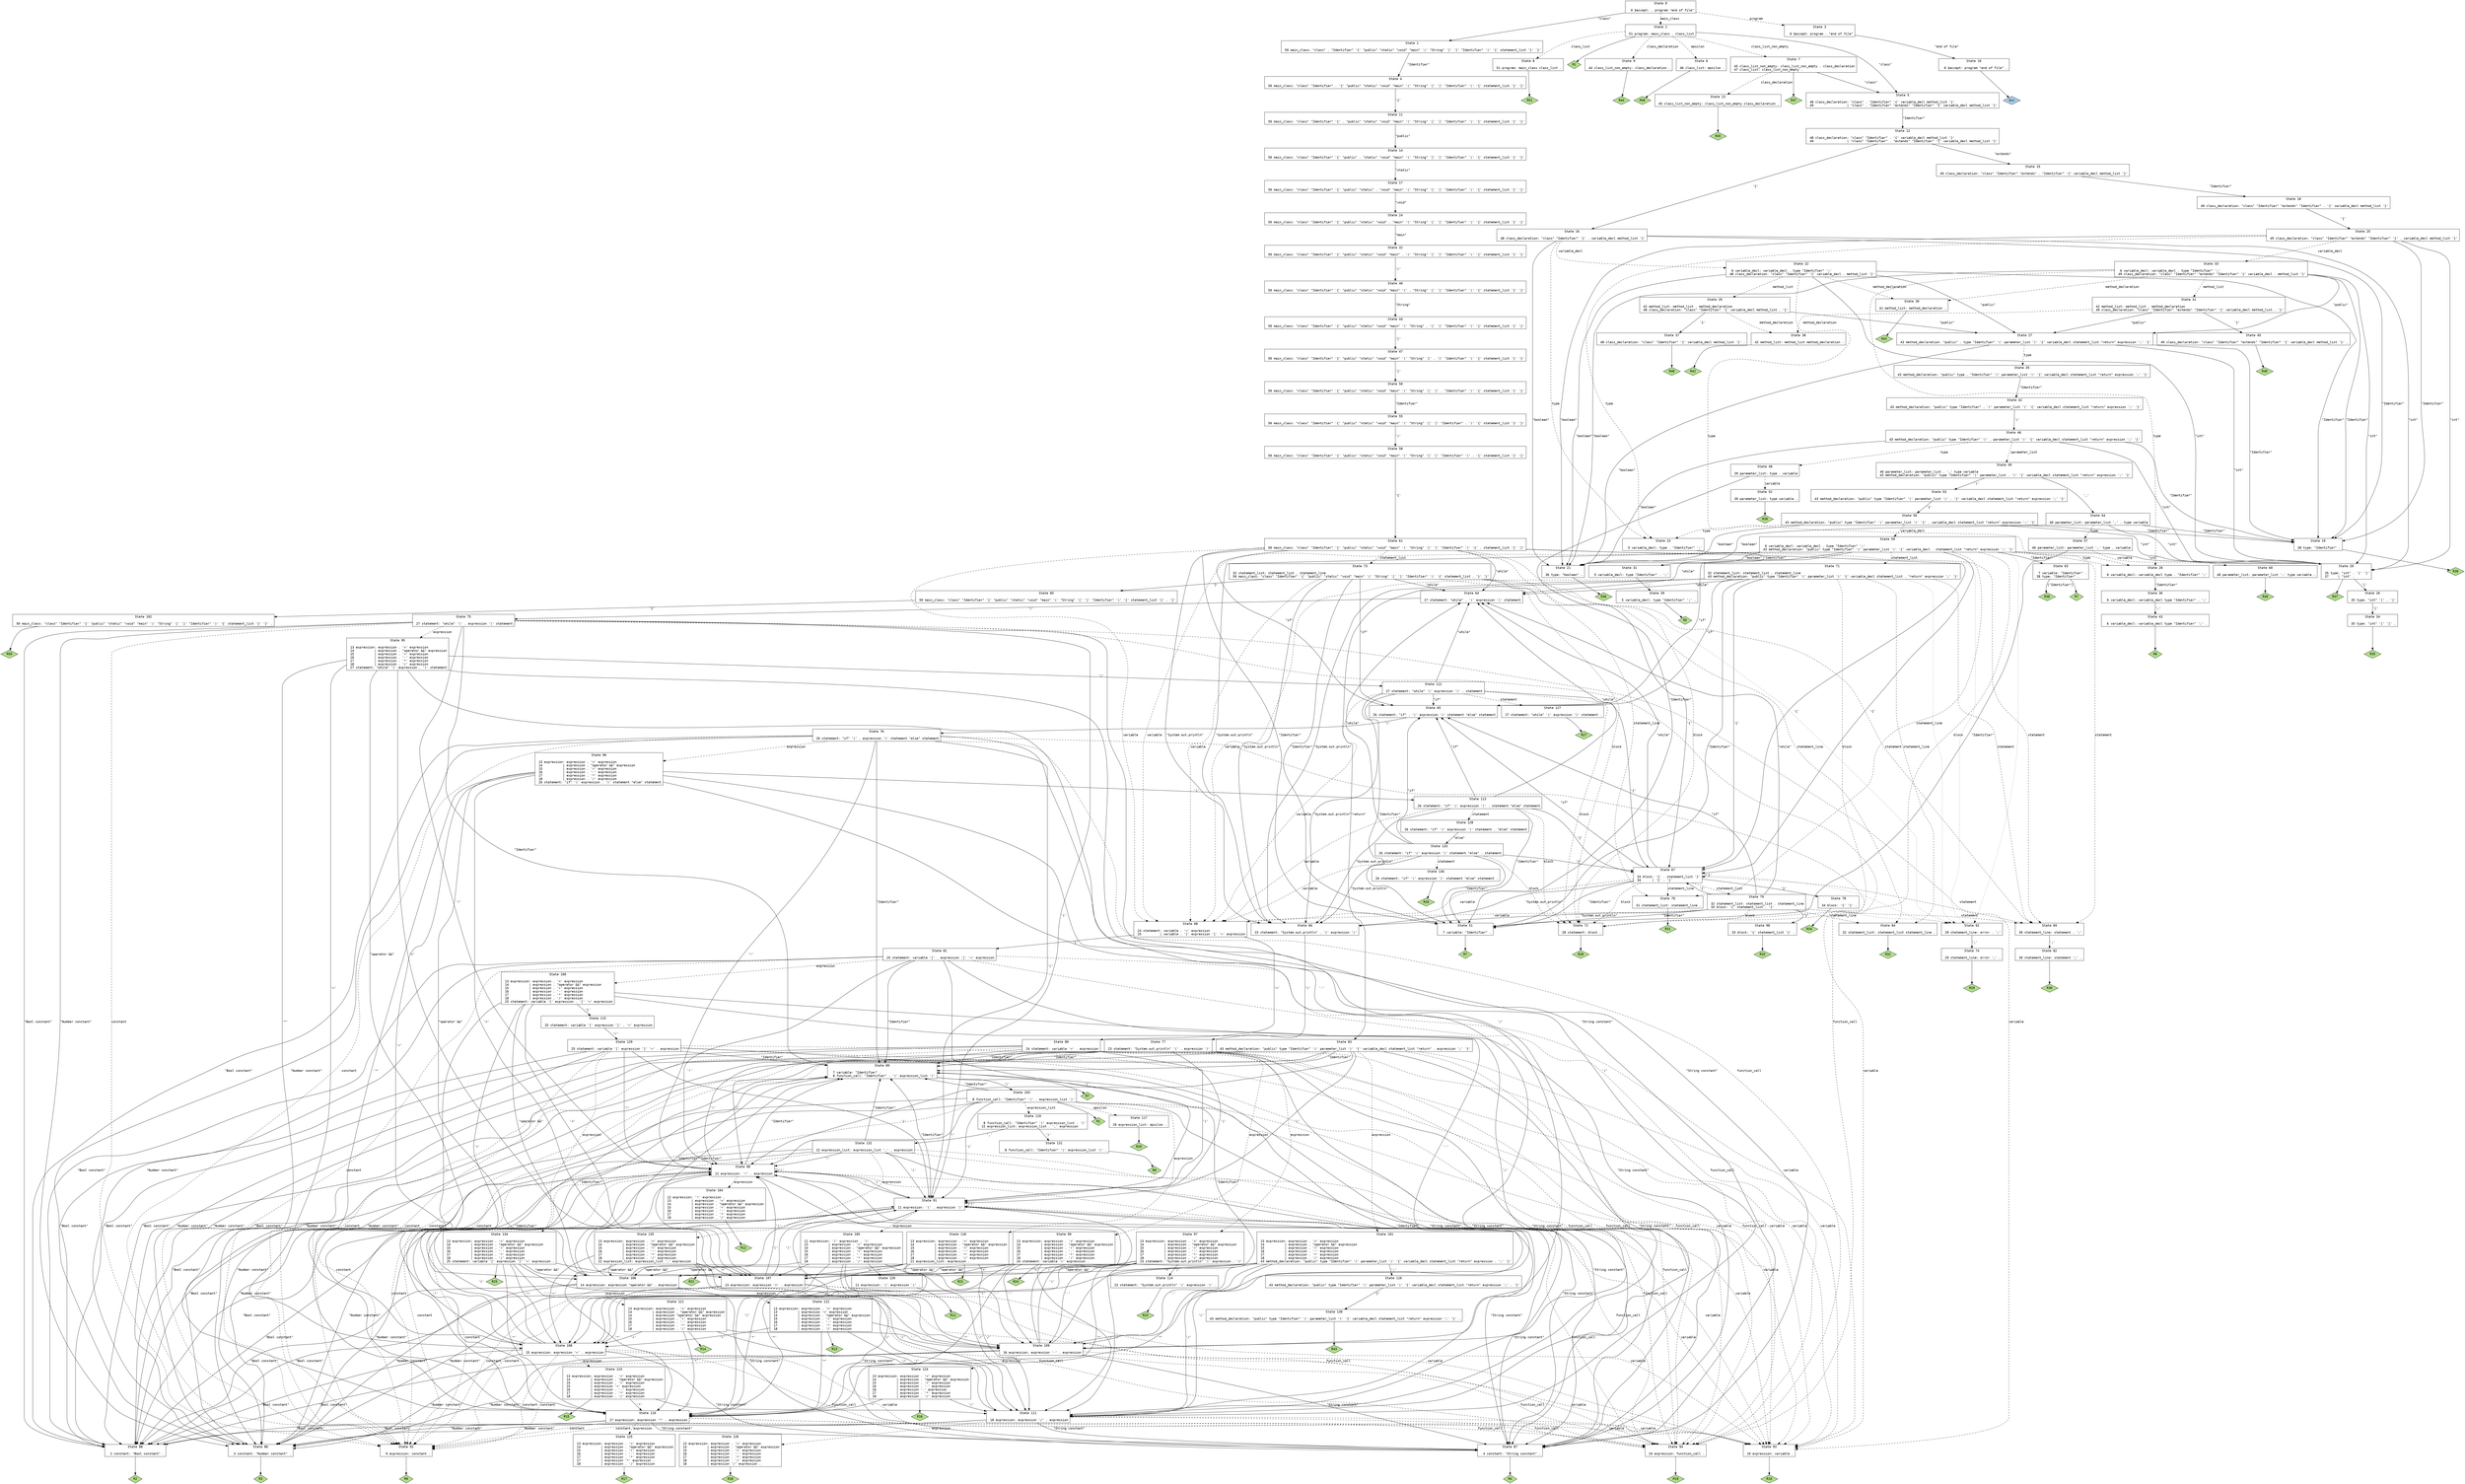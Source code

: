 // Generated by GNU Bison 3.0.2.
// Report bugs to <bug-bison@gnu.org>.
// Home page: <http://www.gnu.org/software/bison/>.

digraph "grammar.y"
{
  node [fontname = courier, shape = box, colorscheme = paired6]
  edge [fontname = courier]

  0 [label="State 0\n\l  0 $accept: . program \"end of file\"\l"]
  0 -> 1 [style=solid label="\"class\""]
  0 -> 2 [style=dashed label="main_class"]
  0 -> 3 [style=dashed label="program"]
  1 [label="State 1\n\l 50 main_class: \"class\" . \"Identifier\" '{' \"public\" \"static\" \"void\" \"main\" '(' \"String\" '[' ']' \"Identifier\" ')' '{' statement_list '}' '}'\l"]
  1 -> 4 [style=solid label="\"Identifier\""]
  2 [label="State 2\n\l 51 program: main_class . class_list\l"]
  2 -> 5 [style=solid label="\"class\""]
  2 -> 6 [style=dashed label="epsilon"]
  2 -> 7 [style=dashed label="class_list_non_empty"]
  2 -> 8 [style=dashed label="class_list"]
  2 -> 9 [style=dashed label="class_declaration"]
  2 -> "2R1" [style=solid]
 "2R1" [label="R1", fillcolor=3, shape=diamond, style=filled]
  3 [label="State 3\n\l  0 $accept: program . \"end of file\"\l"]
  3 -> 10 [style=solid label="\"end of file\""]
  4 [label="State 4\n\l 50 main_class: \"class\" \"Identifier\" . '{' \"public\" \"static\" \"void\" \"main\" '(' \"String\" '[' ']' \"Identifier\" ')' '{' statement_list '}' '}'\l"]
  4 -> 11 [style=solid label="'{'"]
  5 [label="State 5\n\l 48 class_declaration: \"class\" . \"Identifier\" '{' variable_decl method_list '}'\l 49                  | \"class\" . \"Identifier\" \"extends\" \"Identifier\" '{' variable_decl method_list '}'\l"]
  5 -> 12 [style=solid label="\"Identifier\""]
  6 [label="State 6\n\l 46 class_list: epsilon .\l"]
  6 -> "6R46" [style=solid]
 "6R46" [label="R46", fillcolor=3, shape=diamond, style=filled]
  7 [label="State 7\n\l 45 class_list_non_empty: class_list_non_empty . class_declaration\l 47 class_list: class_list_non_empty .\l"]
  7 -> 5 [style=solid label="\"class\""]
  7 -> 13 [style=dashed label="class_declaration"]
  7 -> "7R47" [style=solid]
 "7R47" [label="R47", fillcolor=3, shape=diamond, style=filled]
  8 [label="State 8\n\l 51 program: main_class class_list .\l"]
  8 -> "8R51" [style=solid]
 "8R51" [label="R51", fillcolor=3, shape=diamond, style=filled]
  9 [label="State 9\n\l 44 class_list_non_empty: class_declaration .\l"]
  9 -> "9R44" [style=solid]
 "9R44" [label="R44", fillcolor=3, shape=diamond, style=filled]
  10 [label="State 10\n\l  0 $accept: program \"end of file\" .\l"]
  10 -> "10R0" [style=solid]
 "10R0" [label="Acc", fillcolor=1, shape=diamond, style=filled]
  11 [label="State 11\n\l 50 main_class: \"class\" \"Identifier\" '{' . \"public\" \"static\" \"void\" \"main\" '(' \"String\" '[' ']' \"Identifier\" ')' '{' statement_list '}' '}'\l"]
  11 -> 14 [style=solid label="\"public\""]
  12 [label="State 12\n\l 48 class_declaration: \"class\" \"Identifier\" . '{' variable_decl method_list '}'\l 49                  | \"class\" \"Identifier\" . \"extends\" \"Identifier\" '{' variable_decl method_list '}'\l"]
  12 -> 15 [style=solid label="\"extends\""]
  12 -> 16 [style=solid label="'{'"]
  13 [label="State 13\n\l 45 class_list_non_empty: class_list_non_empty class_declaration .\l"]
  13 -> "13R45" [style=solid]
 "13R45" [label="R45", fillcolor=3, shape=diamond, style=filled]
  14 [label="State 14\n\l 50 main_class: \"class\" \"Identifier\" '{' \"public\" . \"static\" \"void\" \"main\" '(' \"String\" '[' ']' \"Identifier\" ')' '{' statement_list '}' '}'\l"]
  14 -> 17 [style=solid label="\"static\""]
  15 [label="State 15\n\l 49 class_declaration: \"class\" \"Identifier\" \"extends\" . \"Identifier\" '{' variable_decl method_list '}'\l"]
  15 -> 18 [style=solid label="\"Identifier\""]
  16 [label="State 16\n\l 48 class_declaration: \"class\" \"Identifier\" '{' . variable_decl method_list '}'\l"]
  16 -> 19 [style=solid label="\"Identifier\""]
  16 -> 20 [style=solid label="\"int\""]
  16 -> 21 [style=solid label="\"boolean\""]
  16 -> 22 [style=dashed label="variable_decl"]
  16 -> 23 [style=dashed label="type"]
  17 [label="State 17\n\l 50 main_class: \"class\" \"Identifier\" '{' \"public\" \"static\" . \"void\" \"main\" '(' \"String\" '[' ']' \"Identifier\" ')' '{' statement_list '}' '}'\l"]
  17 -> 24 [style=solid label="\"void\""]
  18 [label="State 18\n\l 49 class_declaration: \"class\" \"Identifier\" \"extends\" \"Identifier\" . '{' variable_decl method_list '}'\l"]
  18 -> 25 [style=solid label="'{'"]
  19 [label="State 19\n\l 38 type: \"Identifier\" .\l"]
  19 -> "19R38" [style=solid]
 "19R38" [label="R38", fillcolor=3, shape=diamond, style=filled]
  20 [label="State 20\n\l 35 type: \"int\" . '[' ']'\l 37     | \"int\" .\l"]
  20 -> 26 [style=solid label="'['"]
  20 -> "20R37" [style=solid]
 "20R37" [label="R37", fillcolor=3, shape=diamond, style=filled]
  21 [label="State 21\n\l 36 type: \"boolean\" .\l"]
  21 -> "21R36" [style=solid]
 "21R36" [label="R36", fillcolor=3, shape=diamond, style=filled]
  22 [label="State 22\n\l  6 variable_decl: variable_decl . type \"Identifier\" ';'\l 48 class_declaration: \"class\" \"Identifier\" '{' variable_decl . method_list '}'\l"]
  22 -> 19 [style=solid label="\"Identifier\""]
  22 -> 27 [style=solid label="\"public\""]
  22 -> 20 [style=solid label="\"int\""]
  22 -> 21 [style=solid label="\"boolean\""]
  22 -> 28 [style=dashed label="type"]
  22 -> 29 [style=dashed label="method_list"]
  22 -> 30 [style=dashed label="method_declaration"]
  23 [label="State 23\n\l  5 variable_decl: type . \"Identifier\" ';'\l"]
  23 -> 31 [style=solid label="\"Identifier\""]
  24 [label="State 24\n\l 50 main_class: \"class\" \"Identifier\" '{' \"public\" \"static\" \"void\" . \"main\" '(' \"String\" '[' ']' \"Identifier\" ')' '{' statement_list '}' '}'\l"]
  24 -> 32 [style=solid label="\"main\""]
  25 [label="State 25\n\l 49 class_declaration: \"class\" \"Identifier\" \"extends\" \"Identifier\" '{' . variable_decl method_list '}'\l"]
  25 -> 19 [style=solid label="\"Identifier\""]
  25 -> 20 [style=solid label="\"int\""]
  25 -> 21 [style=solid label="\"boolean\""]
  25 -> 33 [style=dashed label="variable_decl"]
  25 -> 23 [style=dashed label="type"]
  26 [label="State 26\n\l 35 type: \"int\" '[' . ']'\l"]
  26 -> 34 [style=solid label="']'"]
  27 [label="State 27\n\l 43 method_declaration: \"public\" . type \"Identifier\" '(' parameter_list ')' '{' variable_decl statement_list \"return\" expression ';' '}'\l"]
  27 -> 19 [style=solid label="\"Identifier\""]
  27 -> 20 [style=solid label="\"int\""]
  27 -> 21 [style=solid label="\"boolean\""]
  27 -> 35 [style=dashed label="type"]
  28 [label="State 28\n\l  6 variable_decl: variable_decl type . \"Identifier\" ';'\l"]
  28 -> 36 [style=solid label="\"Identifier\""]
  29 [label="State 29\n\l 42 method_list: method_list . method_declaration\l 48 class_declaration: \"class\" \"Identifier\" '{' variable_decl method_list . '}'\l"]
  29 -> 27 [style=solid label="\"public\""]
  29 -> 37 [style=solid label="'}'"]
  29 -> 38 [style=dashed label="method_declaration"]
  30 [label="State 30\n\l 41 method_list: method_declaration .\l"]
  30 -> "30R41" [style=solid]
 "30R41" [label="R41", fillcolor=3, shape=diamond, style=filled]
  31 [label="State 31\n\l  5 variable_decl: type \"Identifier\" . ';'\l"]
  31 -> 39 [style=solid label="';'"]
  32 [label="State 32\n\l 50 main_class: \"class\" \"Identifier\" '{' \"public\" \"static\" \"void\" \"main\" . '(' \"String\" '[' ']' \"Identifier\" ')' '{' statement_list '}' '}'\l"]
  32 -> 40 [style=solid label="'('"]
  33 [label="State 33\n\l  6 variable_decl: variable_decl . type \"Identifier\" ';'\l 49 class_declaration: \"class\" \"Identifier\" \"extends\" \"Identifier\" '{' variable_decl . method_list '}'\l"]
  33 -> 19 [style=solid label="\"Identifier\""]
  33 -> 27 [style=solid label="\"public\""]
  33 -> 20 [style=solid label="\"int\""]
  33 -> 21 [style=solid label="\"boolean\""]
  33 -> 28 [style=dashed label="type"]
  33 -> 41 [style=dashed label="method_list"]
  33 -> 30 [style=dashed label="method_declaration"]
  34 [label="State 34\n\l 35 type: \"int\" '[' ']' .\l"]
  34 -> "34R35" [style=solid]
 "34R35" [label="R35", fillcolor=3, shape=diamond, style=filled]
  35 [label="State 35\n\l 43 method_declaration: \"public\" type . \"Identifier\" '(' parameter_list ')' '{' variable_decl statement_list \"return\" expression ';' '}'\l"]
  35 -> 42 [style=solid label="\"Identifier\""]
  36 [label="State 36\n\l  6 variable_decl: variable_decl type \"Identifier\" . ';'\l"]
  36 -> 43 [style=solid label="';'"]
  37 [label="State 37\n\l 48 class_declaration: \"class\" \"Identifier\" '{' variable_decl method_list '}' .\l"]
  37 -> "37R48" [style=solid]
 "37R48" [label="R48", fillcolor=3, shape=diamond, style=filled]
  38 [label="State 38\n\l 42 method_list: method_list method_declaration .\l"]
  38 -> "38R42" [style=solid]
 "38R42" [label="R42", fillcolor=3, shape=diamond, style=filled]
  39 [label="State 39\n\l  5 variable_decl: type \"Identifier\" ';' .\l"]
  39 -> "39R5" [style=solid]
 "39R5" [label="R5", fillcolor=3, shape=diamond, style=filled]
  40 [label="State 40\n\l 50 main_class: \"class\" \"Identifier\" '{' \"public\" \"static\" \"void\" \"main\" '(' . \"String\" '[' ']' \"Identifier\" ')' '{' statement_list '}' '}'\l"]
  40 -> 44 [style=solid label="\"String\""]
  41 [label="State 41\n\l 42 method_list: method_list . method_declaration\l 49 class_declaration: \"class\" \"Identifier\" \"extends\" \"Identifier\" '{' variable_decl method_list . '}'\l"]
  41 -> 27 [style=solid label="\"public\""]
  41 -> 45 [style=solid label="'}'"]
  41 -> 38 [style=dashed label="method_declaration"]
  42 [label="State 42\n\l 43 method_declaration: \"public\" type \"Identifier\" . '(' parameter_list ')' '{' variable_decl statement_list \"return\" expression ';' '}'\l"]
  42 -> 46 [style=solid label="'('"]
  43 [label="State 43\n\l  6 variable_decl: variable_decl type \"Identifier\" ';' .\l"]
  43 -> "43R6" [style=solid]
 "43R6" [label="R6", fillcolor=3, shape=diamond, style=filled]
  44 [label="State 44\n\l 50 main_class: \"class\" \"Identifier\" '{' \"public\" \"static\" \"void\" \"main\" '(' \"String\" . '[' ']' \"Identifier\" ')' '{' statement_list '}' '}'\l"]
  44 -> 47 [style=solid label="'['"]
  45 [label="State 45\n\l 49 class_declaration: \"class\" \"Identifier\" \"extends\" \"Identifier\" '{' variable_decl method_list '}' .\l"]
  45 -> "45R49" [style=solid]
 "45R49" [label="R49", fillcolor=3, shape=diamond, style=filled]
  46 [label="State 46\n\l 43 method_declaration: \"public\" type \"Identifier\" '(' . parameter_list ')' '{' variable_decl statement_list \"return\" expression ';' '}'\l"]
  46 -> 19 [style=solid label="\"Identifier\""]
  46 -> 20 [style=solid label="\"int\""]
  46 -> 21 [style=solid label="\"boolean\""]
  46 -> 48 [style=dashed label="type"]
  46 -> 49 [style=dashed label="parameter_list"]
  47 [label="State 47\n\l 50 main_class: \"class\" \"Identifier\" '{' \"public\" \"static\" \"void\" \"main\" '(' \"String\" '[' . ']' \"Identifier\" ')' '{' statement_list '}' '}'\l"]
  47 -> 50 [style=solid label="']'"]
  48 [label="State 48\n\l 39 parameter_list: type . variable\l"]
  48 -> 51 [style=solid label="\"Identifier\""]
  48 -> 52 [style=dashed label="variable"]
  49 [label="State 49\n\l 40 parameter_list: parameter_list . ',' type variable\l 43 method_declaration: \"public\" type \"Identifier\" '(' parameter_list . ')' '{' variable_decl statement_list \"return\" expression ';' '}'\l"]
  49 -> 53 [style=solid label="')'"]
  49 -> 54 [style=solid label="','"]
  50 [label="State 50\n\l 50 main_class: \"class\" \"Identifier\" '{' \"public\" \"static\" \"void\" \"main\" '(' \"String\" '[' ']' . \"Identifier\" ')' '{' statement_list '}' '}'\l"]
  50 -> 55 [style=solid label="\"Identifier\""]
  51 [label="State 51\n\l  7 variable: \"Identifier\" .\l"]
  51 -> "51R7" [style=solid]
 "51R7" [label="R7", fillcolor=3, shape=diamond, style=filled]
  52 [label="State 52\n\l 39 parameter_list: type variable .\l"]
  52 -> "52R39" [style=solid]
 "52R39" [label="R39", fillcolor=3, shape=diamond, style=filled]
  53 [label="State 53\n\l 43 method_declaration: \"public\" type \"Identifier\" '(' parameter_list ')' . '{' variable_decl statement_list \"return\" expression ';' '}'\l"]
  53 -> 56 [style=solid label="'{'"]
  54 [label="State 54\n\l 40 parameter_list: parameter_list ',' . type variable\l"]
  54 -> 19 [style=solid label="\"Identifier\""]
  54 -> 20 [style=solid label="\"int\""]
  54 -> 21 [style=solid label="\"boolean\""]
  54 -> 57 [style=dashed label="type"]
  55 [label="State 55\n\l 50 main_class: \"class\" \"Identifier\" '{' \"public\" \"static\" \"void\" \"main\" '(' \"String\" '[' ']' \"Identifier\" . ')' '{' statement_list '}' '}'\l"]
  55 -> 58 [style=solid label="')'"]
  56 [label="State 56\n\l 43 method_declaration: \"public\" type \"Identifier\" '(' parameter_list ')' '{' . variable_decl statement_list \"return\" expression ';' '}'\l"]
  56 -> 19 [style=solid label="\"Identifier\""]
  56 -> 20 [style=solid label="\"int\""]
  56 -> 21 [style=solid label="\"boolean\""]
  56 -> 59 [style=dashed label="variable_decl"]
  56 -> 23 [style=dashed label="type"]
  57 [label="State 57\n\l 40 parameter_list: parameter_list ',' type . variable\l"]
  57 -> 51 [style=solid label="\"Identifier\""]
  57 -> 60 [style=dashed label="variable"]
  58 [label="State 58\n\l 50 main_class: \"class\" \"Identifier\" '{' \"public\" \"static\" \"void\" \"main\" '(' \"String\" '[' ']' \"Identifier\" ')' . '{' statement_list '}' '}'\l"]
  58 -> 61 [style=solid label="'{'"]
  59 [label="State 59\n\l  6 variable_decl: variable_decl . type \"Identifier\" ';'\l 43 method_declaration: \"public\" type \"Identifier\" '(' parameter_list ')' '{' variable_decl . statement_list \"return\" expression ';' '}'\l"]
  59 -> 62 [style=dotted]
  59 -> 63 [style=solid label="\"Identifier\""]
  59 -> 64 [style=solid label="\"while\""]
  59 -> 65 [style=solid label="\"if\""]
  59 -> 66 [style=solid label="\"System.out.println\""]
  59 -> 20 [style=solid label="\"int\""]
  59 -> 21 [style=solid label="\"boolean\""]
  59 -> 67 [style=solid label="'{'"]
  59 -> 68 [style=dashed label="variable"]
  59 -> 69 [style=dashed label="statement"]
  59 -> 70 [style=dashed label="statement_line"]
  59 -> 71 [style=dashed label="statement_list"]
  59 -> 72 [style=dashed label="block"]
  59 -> 28 [style=dashed label="type"]
  60 [label="State 60\n\l 40 parameter_list: parameter_list ',' type variable .\l"]
  60 -> "60R40" [style=solid]
 "60R40" [label="R40", fillcolor=3, shape=diamond, style=filled]
  61 [label="State 61\n\l 50 main_class: \"class\" \"Identifier\" '{' \"public\" \"static\" \"void\" \"main\" '(' \"String\" '[' ']' \"Identifier\" ')' '{' . statement_list '}' '}'\l"]
  61 -> 62 [style=dotted]
  61 -> 51 [style=solid label="\"Identifier\""]
  61 -> 64 [style=solid label="\"while\""]
  61 -> 65 [style=solid label="\"if\""]
  61 -> 66 [style=solid label="\"System.out.println\""]
  61 -> 67 [style=solid label="'{'"]
  61 -> 68 [style=dashed label="variable"]
  61 -> 69 [style=dashed label="statement"]
  61 -> 70 [style=dashed label="statement_line"]
  61 -> 73 [style=dashed label="statement_list"]
  61 -> 72 [style=dashed label="block"]
  62 [label="State 62\n\l 29 statement_line: error . ';'\l"]
  62 -> 74 [style=solid label="';'"]
  63 [label="State 63\n\l  7 variable: \"Identifier\" .\l 38 type: \"Identifier\" .\l"]
  63 -> "63R7" [style=solid]
 "63R7" [label="R7", fillcolor=3, shape=diamond, style=filled]
  63 -> "63R38" [label="[\"Identifier\"]", style=solid]
 "63R38" [label="R38", fillcolor=3, shape=diamond, style=filled]
  64 [label="State 64\n\l 27 statement: \"while\" . '(' expression ')' statement\l"]
  64 -> 75 [style=solid label="'('"]
  65 [label="State 65\n\l 26 statement: \"if\" . '(' expression ')' statement \"else\" statement\l"]
  65 -> 76 [style=solid label="'('"]
  66 [label="State 66\n\l 23 statement: \"System.out.println\" . '(' expression ')'\l"]
  66 -> 77 [style=solid label="'('"]
  67 [label="State 67\n\l 33 block: '{' . statement_list '}'\l 34      | '{' . '}'\l"]
  67 -> 62 [style=dotted]
  67 -> 51 [style=solid label="\"Identifier\""]
  67 -> 64 [style=solid label="\"while\""]
  67 -> 65 [style=solid label="\"if\""]
  67 -> 66 [style=solid label="\"System.out.println\""]
  67 -> 67 [style=solid label="'{'"]
  67 -> 78 [style=solid label="'}'"]
  67 -> 68 [style=dashed label="variable"]
  67 -> 69 [style=dashed label="statement"]
  67 -> 70 [style=dashed label="statement_line"]
  67 -> 79 [style=dashed label="statement_list"]
  67 -> 72 [style=dashed label="block"]
  68 [label="State 68\n\l 24 statement: variable . '=' expression\l 25          | variable . '[' expression ']' '=' expression\l"]
  68 -> 80 [style=solid label="'='"]
  68 -> 81 [style=solid label="'['"]
  69 [label="State 69\n\l 30 statement_line: statement . ';'\l"]
  69 -> 82 [style=solid label="';'"]
  70 [label="State 70\n\l 31 statement_list: statement_line .\l"]
  70 -> "70R31" [style=solid]
 "70R31" [label="R31", fillcolor=3, shape=diamond, style=filled]
  71 [label="State 71\n\l 32 statement_list: statement_list . statement_line\l 43 method_declaration: \"public\" type \"Identifier\" '(' parameter_list ')' '{' variable_decl statement_list . \"return\" expression ';' '}'\l"]
  71 -> 62 [style=dotted]
  71 -> 51 [style=solid label="\"Identifier\""]
  71 -> 64 [style=solid label="\"while\""]
  71 -> 65 [style=solid label="\"if\""]
  71 -> 83 [style=solid label="\"return\""]
  71 -> 66 [style=solid label="\"System.out.println\""]
  71 -> 67 [style=solid label="'{'"]
  71 -> 68 [style=dashed label="variable"]
  71 -> 69 [style=dashed label="statement"]
  71 -> 84 [style=dashed label="statement_line"]
  71 -> 72 [style=dashed label="block"]
  72 [label="State 72\n\l 28 statement: block .\l"]
  72 -> "72R28" [style=solid]
 "72R28" [label="R28", fillcolor=3, shape=diamond, style=filled]
  73 [label="State 73\n\l 32 statement_list: statement_list . statement_line\l 50 main_class: \"class\" \"Identifier\" '{' \"public\" \"static\" \"void\" \"main\" '(' \"String\" '[' ']' \"Identifier\" ')' '{' statement_list . '}' '}'\l"]
  73 -> 62 [style=dotted]
  73 -> 51 [style=solid label="\"Identifier\""]
  73 -> 64 [style=solid label="\"while\""]
  73 -> 65 [style=solid label="\"if\""]
  73 -> 66 [style=solid label="\"System.out.println\""]
  73 -> 67 [style=solid label="'{'"]
  73 -> 85 [style=solid label="'}'"]
  73 -> 68 [style=dashed label="variable"]
  73 -> 69 [style=dashed label="statement"]
  73 -> 84 [style=dashed label="statement_line"]
  73 -> 72 [style=dashed label="block"]
  74 [label="State 74\n\l 29 statement_line: error ';' .\l"]
  74 -> "74R29" [style=solid]
 "74R29" [label="R29", fillcolor=3, shape=diamond, style=filled]
  75 [label="State 75\n\l 27 statement: \"while\" '(' . expression ')' statement\l"]
  75 -> 86 [style=solid label="\"Number constant\""]
  75 -> 87 [style=solid label="\"String constant\""]
  75 -> 88 [style=solid label="\"Bool constant\""]
  75 -> 89 [style=solid label="\"Identifier\""]
  75 -> 90 [style=solid label="'!'"]
  75 -> 91 [style=solid label="'('"]
  75 -> 92 [style=dashed label="constant"]
  75 -> 93 [style=dashed label="variable"]
  75 -> 94 [style=dashed label="function_call"]
  75 -> 95 [style=dashed label="expression"]
  76 [label="State 76\n\l 26 statement: \"if\" '(' . expression ')' statement \"else\" statement\l"]
  76 -> 86 [style=solid label="\"Number constant\""]
  76 -> 87 [style=solid label="\"String constant\""]
  76 -> 88 [style=solid label="\"Bool constant\""]
  76 -> 89 [style=solid label="\"Identifier\""]
  76 -> 90 [style=solid label="'!'"]
  76 -> 91 [style=solid label="'('"]
  76 -> 92 [style=dashed label="constant"]
  76 -> 93 [style=dashed label="variable"]
  76 -> 94 [style=dashed label="function_call"]
  76 -> 96 [style=dashed label="expression"]
  77 [label="State 77\n\l 23 statement: \"System.out.println\" '(' . expression ')'\l"]
  77 -> 86 [style=solid label="\"Number constant\""]
  77 -> 87 [style=solid label="\"String constant\""]
  77 -> 88 [style=solid label="\"Bool constant\""]
  77 -> 89 [style=solid label="\"Identifier\""]
  77 -> 90 [style=solid label="'!'"]
  77 -> 91 [style=solid label="'('"]
  77 -> 92 [style=dashed label="constant"]
  77 -> 93 [style=dashed label="variable"]
  77 -> 94 [style=dashed label="function_call"]
  77 -> 97 [style=dashed label="expression"]
  78 [label="State 78\n\l 34 block: '{' '}' .\l"]
  78 -> "78R34" [style=solid]
 "78R34" [label="R34", fillcolor=3, shape=diamond, style=filled]
  79 [label="State 79\n\l 32 statement_list: statement_list . statement_line\l 33 block: '{' statement_list . '}'\l"]
  79 -> 62 [style=dotted]
  79 -> 51 [style=solid label="\"Identifier\""]
  79 -> 64 [style=solid label="\"while\""]
  79 -> 65 [style=solid label="\"if\""]
  79 -> 66 [style=solid label="\"System.out.println\""]
  79 -> 67 [style=solid label="'{'"]
  79 -> 98 [style=solid label="'}'"]
  79 -> 68 [style=dashed label="variable"]
  79 -> 69 [style=dashed label="statement"]
  79 -> 84 [style=dashed label="statement_line"]
  79 -> 72 [style=dashed label="block"]
  80 [label="State 80\n\l 24 statement: variable '=' . expression\l"]
  80 -> 86 [style=solid label="\"Number constant\""]
  80 -> 87 [style=solid label="\"String constant\""]
  80 -> 88 [style=solid label="\"Bool constant\""]
  80 -> 89 [style=solid label="\"Identifier\""]
  80 -> 90 [style=solid label="'!'"]
  80 -> 91 [style=solid label="'('"]
  80 -> 92 [style=dashed label="constant"]
  80 -> 93 [style=dashed label="variable"]
  80 -> 94 [style=dashed label="function_call"]
  80 -> 99 [style=dashed label="expression"]
  81 [label="State 81\n\l 25 statement: variable '[' . expression ']' '=' expression\l"]
  81 -> 86 [style=solid label="\"Number constant\""]
  81 -> 87 [style=solid label="\"String constant\""]
  81 -> 88 [style=solid label="\"Bool constant\""]
  81 -> 89 [style=solid label="\"Identifier\""]
  81 -> 90 [style=solid label="'!'"]
  81 -> 91 [style=solid label="'('"]
  81 -> 92 [style=dashed label="constant"]
  81 -> 93 [style=dashed label="variable"]
  81 -> 94 [style=dashed label="function_call"]
  81 -> 100 [style=dashed label="expression"]
  82 [label="State 82\n\l 30 statement_line: statement ';' .\l"]
  82 -> "82R30" [style=solid]
 "82R30" [label="R30", fillcolor=3, shape=diamond, style=filled]
  83 [label="State 83\n\l 43 method_declaration: \"public\" type \"Identifier\" '(' parameter_list ')' '{' variable_decl statement_list \"return\" . expression ';' '}'\l"]
  83 -> 86 [style=solid label="\"Number constant\""]
  83 -> 87 [style=solid label="\"String constant\""]
  83 -> 88 [style=solid label="\"Bool constant\""]
  83 -> 89 [style=solid label="\"Identifier\""]
  83 -> 90 [style=solid label="'!'"]
  83 -> 91 [style=solid label="'('"]
  83 -> 92 [style=dashed label="constant"]
  83 -> 93 [style=dashed label="variable"]
  83 -> 94 [style=dashed label="function_call"]
  83 -> 101 [style=dashed label="expression"]
  84 [label="State 84\n\l 32 statement_list: statement_list statement_line .\l"]
  84 -> "84R32" [style=solid]
 "84R32" [label="R32", fillcolor=3, shape=diamond, style=filled]
  85 [label="State 85\n\l 50 main_class: \"class\" \"Identifier\" '{' \"public\" \"static\" \"void\" \"main\" '(' \"String\" '[' ']' \"Identifier\" ')' '{' statement_list '}' . '}'\l"]
  85 -> 102 [style=solid label="'}'"]
  86 [label="State 86\n\l  3 constant: \"Number constant\" .\l"]
  86 -> "86R3" [style=solid]
 "86R3" [label="R3", fillcolor=3, shape=diamond, style=filled]
  87 [label="State 87\n\l  4 constant: \"String constant\" .\l"]
  87 -> "87R4" [style=solid]
 "87R4" [label="R4", fillcolor=3, shape=diamond, style=filled]
  88 [label="State 88\n\l  2 constant: \"Bool constant\" .\l"]
  88 -> "88R2" [style=solid]
 "88R2" [label="R2", fillcolor=3, shape=diamond, style=filled]
  89 [label="State 89\n\l  7 variable: \"Identifier\" .\l  8 function_call: \"Identifier\" . '(' expression_list ')'\l"]
  89 -> 103 [style=solid label="'('"]
  89 -> "89R7" [style=solid]
 "89R7" [label="R7", fillcolor=3, shape=diamond, style=filled]
  90 [label="State 90\n\l 12 expression: '!' . expression\l"]
  90 -> 86 [style=solid label="\"Number constant\""]
  90 -> 87 [style=solid label="\"String constant\""]
  90 -> 88 [style=solid label="\"Bool constant\""]
  90 -> 89 [style=solid label="\"Identifier\""]
  90 -> 90 [style=solid label="'!'"]
  90 -> 91 [style=solid label="'('"]
  90 -> 92 [style=dashed label="constant"]
  90 -> 93 [style=dashed label="variable"]
  90 -> 94 [style=dashed label="function_call"]
  90 -> 104 [style=dashed label="expression"]
  91 [label="State 91\n\l 11 expression: '(' . expression ')'\l"]
  91 -> 86 [style=solid label="\"Number constant\""]
  91 -> 87 [style=solid label="\"String constant\""]
  91 -> 88 [style=solid label="\"Bool constant\""]
  91 -> 89 [style=solid label="\"Identifier\""]
  91 -> 90 [style=solid label="'!'"]
  91 -> 91 [style=solid label="'('"]
  91 -> 92 [style=dashed label="constant"]
  91 -> 93 [style=dashed label="variable"]
  91 -> 94 [style=dashed label="function_call"]
  91 -> 105 [style=dashed label="expression"]
  92 [label="State 92\n\l  9 expression: constant .\l"]
  92 -> "92R9" [style=solid]
 "92R9" [label="R9", fillcolor=3, shape=diamond, style=filled]
  93 [label="State 93\n\l 10 expression: variable .\l"]
  93 -> "93R10" [style=solid]
 "93R10" [label="R10", fillcolor=3, shape=diamond, style=filled]
  94 [label="State 94\n\l 19 expression: function_call .\l"]
  94 -> "94R19" [style=solid]
 "94R19" [label="R19", fillcolor=3, shape=diamond, style=filled]
  95 [label="State 95\n\l 13 expression: expression . '<' expression\l 14           | expression . \"operator &&\" expression\l 15           | expression . '+' expression\l 16           | expression . '-' expression\l 17           | expression . '*' expression\l 18           | expression . '/' expression\l 27 statement: \"while\" '(' expression . ')' statement\l"]
  95 -> 106 [style=solid label="\"operator &&\""]
  95 -> 107 [style=solid label="'<'"]
  95 -> 108 [style=solid label="'+'"]
  95 -> 109 [style=solid label="'-'"]
  95 -> 110 [style=solid label="'*'"]
  95 -> 111 [style=solid label="'/'"]
  95 -> 112 [style=solid label="')'"]
  96 [label="State 96\n\l 13 expression: expression . '<' expression\l 14           | expression . \"operator &&\" expression\l 15           | expression . '+' expression\l 16           | expression . '-' expression\l 17           | expression . '*' expression\l 18           | expression . '/' expression\l 26 statement: \"if\" '(' expression . ')' statement \"else\" statement\l"]
  96 -> 106 [style=solid label="\"operator &&\""]
  96 -> 107 [style=solid label="'<'"]
  96 -> 108 [style=solid label="'+'"]
  96 -> 109 [style=solid label="'-'"]
  96 -> 110 [style=solid label="'*'"]
  96 -> 111 [style=solid label="'/'"]
  96 -> 113 [style=solid label="')'"]
  97 [label="State 97\n\l 13 expression: expression . '<' expression\l 14           | expression . \"operator &&\" expression\l 15           | expression . '+' expression\l 16           | expression . '-' expression\l 17           | expression . '*' expression\l 18           | expression . '/' expression\l 23 statement: \"System.out.println\" '(' expression . ')'\l"]
  97 -> 106 [style=solid label="\"operator &&\""]
  97 -> 107 [style=solid label="'<'"]
  97 -> 108 [style=solid label="'+'"]
  97 -> 109 [style=solid label="'-'"]
  97 -> 110 [style=solid label="'*'"]
  97 -> 111 [style=solid label="'/'"]
  97 -> 114 [style=solid label="')'"]
  98 [label="State 98\n\l 33 block: '{' statement_list '}' .\l"]
  98 -> "98R33" [style=solid]
 "98R33" [label="R33", fillcolor=3, shape=diamond, style=filled]
  99 [label="State 99\n\l 13 expression: expression . '<' expression\l 14           | expression . \"operator &&\" expression\l 15           | expression . '+' expression\l 16           | expression . '-' expression\l 17           | expression . '*' expression\l 18           | expression . '/' expression\l 24 statement: variable '=' expression .\l"]
  99 -> 106 [style=solid label="\"operator &&\""]
  99 -> 107 [style=solid label="'<'"]
  99 -> 108 [style=solid label="'+'"]
  99 -> 109 [style=solid label="'-'"]
  99 -> 110 [style=solid label="'*'"]
  99 -> 111 [style=solid label="'/'"]
  99 -> "99R24" [style=solid]
 "99R24" [label="R24", fillcolor=3, shape=diamond, style=filled]
  100 [label="State 100\n\l 13 expression: expression . '<' expression\l 14           | expression . \"operator &&\" expression\l 15           | expression . '+' expression\l 16           | expression . '-' expression\l 17           | expression . '*' expression\l 18           | expression . '/' expression\l 25 statement: variable '[' expression . ']' '=' expression\l"]
  100 -> 106 [style=solid label="\"operator &&\""]
  100 -> 107 [style=solid label="'<'"]
  100 -> 108 [style=solid label="'+'"]
  100 -> 109 [style=solid label="'-'"]
  100 -> 110 [style=solid label="'*'"]
  100 -> 111 [style=solid label="'/'"]
  100 -> 115 [style=solid label="']'"]
  101 [label="State 101\n\l 13 expression: expression . '<' expression\l 14           | expression . \"operator &&\" expression\l 15           | expression . '+' expression\l 16           | expression . '-' expression\l 17           | expression . '*' expression\l 18           | expression . '/' expression\l 43 method_declaration: \"public\" type \"Identifier\" '(' parameter_list ')' '{' variable_decl statement_list \"return\" expression . ';' '}'\l"]
  101 -> 106 [style=solid label="\"operator &&\""]
  101 -> 107 [style=solid label="'<'"]
  101 -> 108 [style=solid label="'+'"]
  101 -> 109 [style=solid label="'-'"]
  101 -> 110 [style=solid label="'*'"]
  101 -> 111 [style=solid label="'/'"]
  101 -> 116 [style=solid label="';'"]
  102 [label="State 102\n\l 50 main_class: \"class\" \"Identifier\" '{' \"public\" \"static\" \"void\" \"main\" '(' \"String\" '[' ']' \"Identifier\" ')' '{' statement_list '}' '}' .\l"]
  102 -> "102R50" [style=solid]
 "102R50" [label="R50", fillcolor=3, shape=diamond, style=filled]
  103 [label="State 103\n\l  8 function_call: \"Identifier\" '(' . expression_list ')'\l"]
  103 -> 86 [style=solid label="\"Number constant\""]
  103 -> 87 [style=solid label="\"String constant\""]
  103 -> 88 [style=solid label="\"Bool constant\""]
  103 -> 89 [style=solid label="\"Identifier\""]
  103 -> 90 [style=solid label="'!'"]
  103 -> 91 [style=solid label="'('"]
  103 -> 117 [style=dashed label="epsilon"]
  103 -> 92 [style=dashed label="constant"]
  103 -> 93 [style=dashed label="variable"]
  103 -> 94 [style=dashed label="function_call"]
  103 -> 118 [style=dashed label="expression"]
  103 -> 119 [style=dashed label="expression_list"]
  103 -> "103R1" [style=solid]
 "103R1" [label="R1", fillcolor=3, shape=diamond, style=filled]
  104 [label="State 104\n\l 12 expression: '!' expression .\l 13           | expression . '<' expression\l 14           | expression . \"operator &&\" expression\l 15           | expression . '+' expression\l 16           | expression . '-' expression\l 17           | expression . '*' expression\l 18           | expression . '/' expression\l"]
  104 -> "104R12" [style=solid]
 "104R12" [label="R12", fillcolor=3, shape=diamond, style=filled]
  105 [label="State 105\n\l 11 expression: '(' expression . ')'\l 13           | expression . '<' expression\l 14           | expression . \"operator &&\" expression\l 15           | expression . '+' expression\l 16           | expression . '-' expression\l 17           | expression . '*' expression\l 18           | expression . '/' expression\l"]
  105 -> 106 [style=solid label="\"operator &&\""]
  105 -> 107 [style=solid label="'<'"]
  105 -> 108 [style=solid label="'+'"]
  105 -> 109 [style=solid label="'-'"]
  105 -> 110 [style=solid label="'*'"]
  105 -> 111 [style=solid label="'/'"]
  105 -> 120 [style=solid label="')'"]
  106 [label="State 106\n\l 14 expression: expression \"operator &&\" . expression\l"]
  106 -> 86 [style=solid label="\"Number constant\""]
  106 -> 87 [style=solid label="\"String constant\""]
  106 -> 88 [style=solid label="\"Bool constant\""]
  106 -> 89 [style=solid label="\"Identifier\""]
  106 -> 90 [style=solid label="'!'"]
  106 -> 91 [style=solid label="'('"]
  106 -> 92 [style=dashed label="constant"]
  106 -> 93 [style=dashed label="variable"]
  106 -> 94 [style=dashed label="function_call"]
  106 -> 121 [style=dashed label="expression"]
  107 [label="State 107\n\l 13 expression: expression '<' . expression\l"]
  107 -> 86 [style=solid label="\"Number constant\""]
  107 -> 87 [style=solid label="\"String constant\""]
  107 -> 88 [style=solid label="\"Bool constant\""]
  107 -> 89 [style=solid label="\"Identifier\""]
  107 -> 90 [style=solid label="'!'"]
  107 -> 91 [style=solid label="'('"]
  107 -> 92 [style=dashed label="constant"]
  107 -> 93 [style=dashed label="variable"]
  107 -> 94 [style=dashed label="function_call"]
  107 -> 122 [style=dashed label="expression"]
  108 [label="State 108\n\l 15 expression: expression '+' . expression\l"]
  108 -> 86 [style=solid label="\"Number constant\""]
  108 -> 87 [style=solid label="\"String constant\""]
  108 -> 88 [style=solid label="\"Bool constant\""]
  108 -> 89 [style=solid label="\"Identifier\""]
  108 -> 90 [style=solid label="'!'"]
  108 -> 91 [style=solid label="'('"]
  108 -> 92 [style=dashed label="constant"]
  108 -> 93 [style=dashed label="variable"]
  108 -> 94 [style=dashed label="function_call"]
  108 -> 123 [style=dashed label="expression"]
  109 [label="State 109\n\l 16 expression: expression '-' . expression\l"]
  109 -> 86 [style=solid label="\"Number constant\""]
  109 -> 87 [style=solid label="\"String constant\""]
  109 -> 88 [style=solid label="\"Bool constant\""]
  109 -> 89 [style=solid label="\"Identifier\""]
  109 -> 90 [style=solid label="'!'"]
  109 -> 91 [style=solid label="'('"]
  109 -> 92 [style=dashed label="constant"]
  109 -> 93 [style=dashed label="variable"]
  109 -> 94 [style=dashed label="function_call"]
  109 -> 124 [style=dashed label="expression"]
  110 [label="State 110\n\l 17 expression: expression '*' . expression\l"]
  110 -> 86 [style=solid label="\"Number constant\""]
  110 -> 87 [style=solid label="\"String constant\""]
  110 -> 88 [style=solid label="\"Bool constant\""]
  110 -> 89 [style=solid label="\"Identifier\""]
  110 -> 90 [style=solid label="'!'"]
  110 -> 91 [style=solid label="'('"]
  110 -> 92 [style=dashed label="constant"]
  110 -> 93 [style=dashed label="variable"]
  110 -> 94 [style=dashed label="function_call"]
  110 -> 125 [style=dashed label="expression"]
  111 [label="State 111\n\l 18 expression: expression '/' . expression\l"]
  111 -> 86 [style=solid label="\"Number constant\""]
  111 -> 87 [style=solid label="\"String constant\""]
  111 -> 88 [style=solid label="\"Bool constant\""]
  111 -> 89 [style=solid label="\"Identifier\""]
  111 -> 90 [style=solid label="'!'"]
  111 -> 91 [style=solid label="'('"]
  111 -> 92 [style=dashed label="constant"]
  111 -> 93 [style=dashed label="variable"]
  111 -> 94 [style=dashed label="function_call"]
  111 -> 126 [style=dashed label="expression"]
  112 [label="State 112\n\l 27 statement: \"while\" '(' expression ')' . statement\l"]
  112 -> 51 [style=solid label="\"Identifier\""]
  112 -> 64 [style=solid label="\"while\""]
  112 -> 65 [style=solid label="\"if\""]
  112 -> 66 [style=solid label="\"System.out.println\""]
  112 -> 67 [style=solid label="'{'"]
  112 -> 68 [style=dashed label="variable"]
  112 -> 127 [style=dashed label="statement"]
  112 -> 72 [style=dashed label="block"]
  113 [label="State 113\n\l 26 statement: \"if\" '(' expression ')' . statement \"else\" statement\l"]
  113 -> 51 [style=solid label="\"Identifier\""]
  113 -> 64 [style=solid label="\"while\""]
  113 -> 65 [style=solid label="\"if\""]
  113 -> 66 [style=solid label="\"System.out.println\""]
  113 -> 67 [style=solid label="'{'"]
  113 -> 68 [style=dashed label="variable"]
  113 -> 128 [style=dashed label="statement"]
  113 -> 72 [style=dashed label="block"]
  114 [label="State 114\n\l 23 statement: \"System.out.println\" '(' expression ')' .\l"]
  114 -> "114R23" [style=solid]
 "114R23" [label="R23", fillcolor=3, shape=diamond, style=filled]
  115 [label="State 115\n\l 25 statement: variable '[' expression ']' . '=' expression\l"]
  115 -> 129 [style=solid label="'='"]
  116 [label="State 116\n\l 43 method_declaration: \"public\" type \"Identifier\" '(' parameter_list ')' '{' variable_decl statement_list \"return\" expression ';' . '}'\l"]
  116 -> 130 [style=solid label="'}'"]
  117 [label="State 117\n\l 20 expression_list: epsilon .\l"]
  117 -> "117R20" [style=solid]
 "117R20" [label="R20", fillcolor=3, shape=diamond, style=filled]
  118 [label="State 118\n\l 13 expression: expression . '<' expression\l 14           | expression . \"operator &&\" expression\l 15           | expression . '+' expression\l 16           | expression . '-' expression\l 17           | expression . '*' expression\l 18           | expression . '/' expression\l 21 expression_list: expression .\l"]
  118 -> 106 [style=solid label="\"operator &&\""]
  118 -> 107 [style=solid label="'<'"]
  118 -> 108 [style=solid label="'+'"]
  118 -> 109 [style=solid label="'-'"]
  118 -> 110 [style=solid label="'*'"]
  118 -> 111 [style=solid label="'/'"]
  118 -> "118R21" [style=solid]
 "118R21" [label="R21", fillcolor=3, shape=diamond, style=filled]
  119 [label="State 119\n\l  8 function_call: \"Identifier\" '(' expression_list . ')'\l 22 expression_list: expression_list . ',' expression\l"]
  119 -> 131 [style=solid label="')'"]
  119 -> 132 [style=solid label="','"]
  120 [label="State 120\n\l 11 expression: '(' expression ')' .\l"]
  120 -> "120R11" [style=solid]
 "120R11" [label="R11", fillcolor=3, shape=diamond, style=filled]
  121 [label="State 121\n\l 13 expression: expression . '<' expression\l 14           | expression . \"operator &&\" expression\l 14           | expression \"operator &&\" expression .\l 15           | expression . '+' expression\l 16           | expression . '-' expression\l 17           | expression . '*' expression\l 18           | expression . '/' expression\l"]
  121 -> 108 [style=solid label="'+'"]
  121 -> 109 [style=solid label="'-'"]
  121 -> 110 [style=solid label="'*'"]
  121 -> 111 [style=solid label="'/'"]
  121 -> "121R14" [style=solid]
 "121R14" [label="R14", fillcolor=3, shape=diamond, style=filled]
  122 [label="State 122\n\l 13 expression: expression . '<' expression\l 13           | expression '<' expression .\l 14           | expression . \"operator &&\" expression\l 15           | expression . '+' expression\l 16           | expression . '-' expression\l 17           | expression . '*' expression\l 18           | expression . '/' expression\l"]
  122 -> 108 [style=solid label="'+'"]
  122 -> 109 [style=solid label="'-'"]
  122 -> 110 [style=solid label="'*'"]
  122 -> 111 [style=solid label="'/'"]
  122 -> "122R13" [style=solid]
 "122R13" [label="R13", fillcolor=3, shape=diamond, style=filled]
  123 [label="State 123\n\l 13 expression: expression . '<' expression\l 14           | expression . \"operator &&\" expression\l 15           | expression . '+' expression\l 15           | expression '+' expression .\l 16           | expression . '-' expression\l 17           | expression . '*' expression\l 18           | expression . '/' expression\l"]
  123 -> 110 [style=solid label="'*'"]
  123 -> 111 [style=solid label="'/'"]
  123 -> "123R15" [style=solid]
 "123R15" [label="R15", fillcolor=3, shape=diamond, style=filled]
  124 [label="State 124\n\l 13 expression: expression . '<' expression\l 14           | expression . \"operator &&\" expression\l 15           | expression . '+' expression\l 16           | expression . '-' expression\l 16           | expression '-' expression .\l 17           | expression . '*' expression\l 18           | expression . '/' expression\l"]
  124 -> 110 [style=solid label="'*'"]
  124 -> 111 [style=solid label="'/'"]
  124 -> "124R16" [style=solid]
 "124R16" [label="R16", fillcolor=3, shape=diamond, style=filled]
  125 [label="State 125\n\l 13 expression: expression . '<' expression\l 14           | expression . \"operator &&\" expression\l 15           | expression . '+' expression\l 16           | expression . '-' expression\l 17           | expression . '*' expression\l 17           | expression '*' expression .\l 18           | expression . '/' expression\l"]
  125 -> "125R17" [style=solid]
 "125R17" [label="R17", fillcolor=3, shape=diamond, style=filled]
  126 [label="State 126\n\l 13 expression: expression . '<' expression\l 14           | expression . \"operator &&\" expression\l 15           | expression . '+' expression\l 16           | expression . '-' expression\l 17           | expression . '*' expression\l 18           | expression . '/' expression\l 18           | expression '/' expression .\l"]
  126 -> "126R18" [style=solid]
 "126R18" [label="R18", fillcolor=3, shape=diamond, style=filled]
  127 [label="State 127\n\l 27 statement: \"while\" '(' expression ')' statement .\l"]
  127 -> "127R27" [style=solid]
 "127R27" [label="R27", fillcolor=3, shape=diamond, style=filled]
  128 [label="State 128\n\l 26 statement: \"if\" '(' expression ')' statement . \"else\" statement\l"]
  128 -> 133 [style=solid label="\"else\""]
  129 [label="State 129\n\l 25 statement: variable '[' expression ']' '=' . expression\l"]
  129 -> 86 [style=solid label="\"Number constant\""]
  129 -> 87 [style=solid label="\"String constant\""]
  129 -> 88 [style=solid label="\"Bool constant\""]
  129 -> 89 [style=solid label="\"Identifier\""]
  129 -> 90 [style=solid label="'!'"]
  129 -> 91 [style=solid label="'('"]
  129 -> 92 [style=dashed label="constant"]
  129 -> 93 [style=dashed label="variable"]
  129 -> 94 [style=dashed label="function_call"]
  129 -> 134 [style=dashed label="expression"]
  130 [label="State 130\n\l 43 method_declaration: \"public\" type \"Identifier\" '(' parameter_list ')' '{' variable_decl statement_list \"return\" expression ';' '}' .\l"]
  130 -> "130R43" [style=solid]
 "130R43" [label="R43", fillcolor=3, shape=diamond, style=filled]
  131 [label="State 131\n\l  8 function_call: \"Identifier\" '(' expression_list ')' .\l"]
  131 -> "131R8" [style=solid]
 "131R8" [label="R8", fillcolor=3, shape=diamond, style=filled]
  132 [label="State 132\n\l 22 expression_list: expression_list ',' . expression\l"]
  132 -> 86 [style=solid label="\"Number constant\""]
  132 -> 87 [style=solid label="\"String constant\""]
  132 -> 88 [style=solid label="\"Bool constant\""]
  132 -> 89 [style=solid label="\"Identifier\""]
  132 -> 90 [style=solid label="'!'"]
  132 -> 91 [style=solid label="'('"]
  132 -> 92 [style=dashed label="constant"]
  132 -> 93 [style=dashed label="variable"]
  132 -> 94 [style=dashed label="function_call"]
  132 -> 135 [style=dashed label="expression"]
  133 [label="State 133\n\l 26 statement: \"if\" '(' expression ')' statement \"else\" . statement\l"]
  133 -> 51 [style=solid label="\"Identifier\""]
  133 -> 64 [style=solid label="\"while\""]
  133 -> 65 [style=solid label="\"if\""]
  133 -> 66 [style=solid label="\"System.out.println\""]
  133 -> 67 [style=solid label="'{'"]
  133 -> 68 [style=dashed label="variable"]
  133 -> 136 [style=dashed label="statement"]
  133 -> 72 [style=dashed label="block"]
  134 [label="State 134\n\l 13 expression: expression . '<' expression\l 14           | expression . \"operator &&\" expression\l 15           | expression . '+' expression\l 16           | expression . '-' expression\l 17           | expression . '*' expression\l 18           | expression . '/' expression\l 25 statement: variable '[' expression ']' '=' expression .\l"]
  134 -> 106 [style=solid label="\"operator &&\""]
  134 -> 107 [style=solid label="'<'"]
  134 -> 108 [style=solid label="'+'"]
  134 -> 109 [style=solid label="'-'"]
  134 -> 110 [style=solid label="'*'"]
  134 -> 111 [style=solid label="'/'"]
  134 -> "134R25" [style=solid]
 "134R25" [label="R25", fillcolor=3, shape=diamond, style=filled]
  135 [label="State 135\n\l 13 expression: expression . '<' expression\l 14           | expression . \"operator &&\" expression\l 15           | expression . '+' expression\l 16           | expression . '-' expression\l 17           | expression . '*' expression\l 18           | expression . '/' expression\l 22 expression_list: expression_list ',' expression .\l"]
  135 -> 106 [style=solid label="\"operator &&\""]
  135 -> 107 [style=solid label="'<'"]
  135 -> 108 [style=solid label="'+'"]
  135 -> 109 [style=solid label="'-'"]
  135 -> 110 [style=solid label="'*'"]
  135 -> 111 [style=solid label="'/'"]
  135 -> "135R22" [style=solid]
 "135R22" [label="R22", fillcolor=3, shape=diamond, style=filled]
  136 [label="State 136\n\l 26 statement: \"if\" '(' expression ')' statement \"else\" statement .\l"]
  136 -> "136R26" [style=solid]
 "136R26" [label="R26", fillcolor=3, shape=diamond, style=filled]
}

